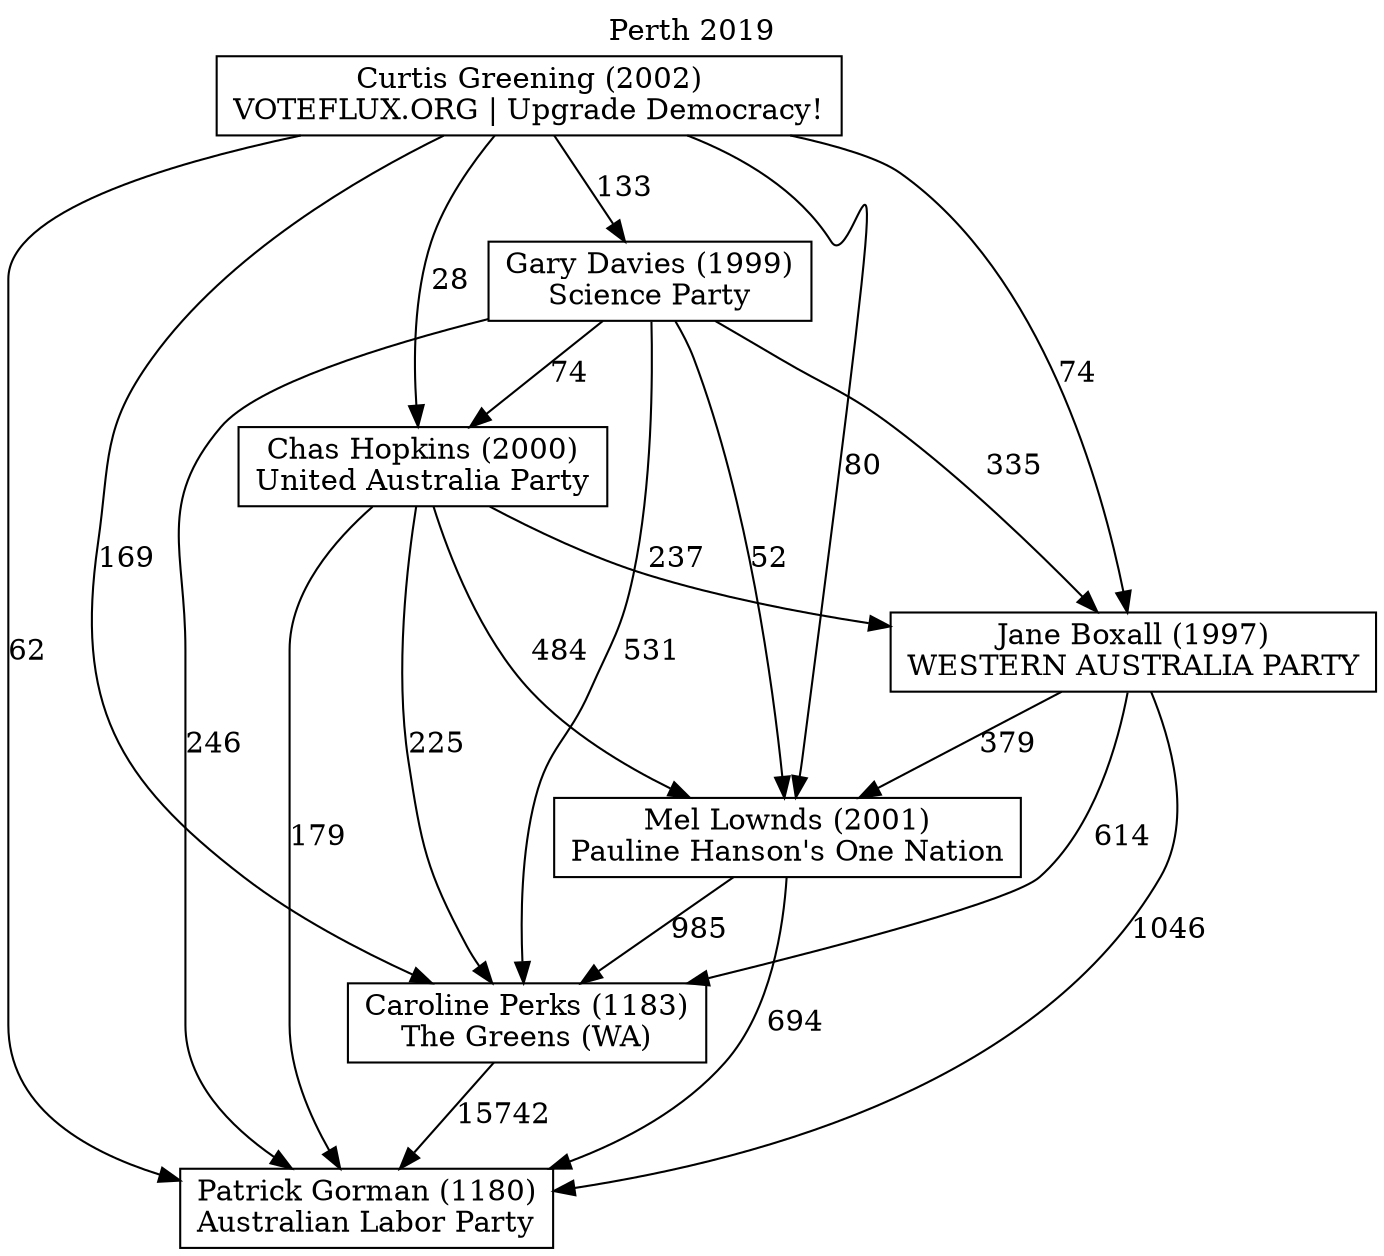 // House preference flow
digraph "Patrick Gorman (1180)_Perth_2019" {
	graph [label="Perth 2019" labelloc=t mclimit=10]
	node [shape=box]
	"Patrick Gorman (1180)" [label="Patrick Gorman (1180)
Australian Labor Party"]
	"Caroline Perks (1183)" [label="Caroline Perks (1183)
The Greens (WA)"]
	"Mel Lownds (2001)" [label="Mel Lownds (2001)
Pauline Hanson's One Nation"]
	"Jane Boxall (1997)" [label="Jane Boxall (1997)
WESTERN AUSTRALIA PARTY"]
	"Chas Hopkins (2000)" [label="Chas Hopkins (2000)
United Australia Party"]
	"Gary Davies (1999)" [label="Gary Davies (1999)
Science Party"]
	"Curtis Greening (2002)" [label="Curtis Greening (2002)
VOTEFLUX.ORG | Upgrade Democracy!"]
	"Caroline Perks (1183)" -> "Patrick Gorman (1180)" [label=15742]
	"Mel Lownds (2001)" -> "Caroline Perks (1183)" [label=985]
	"Jane Boxall (1997)" -> "Mel Lownds (2001)" [label=379]
	"Chas Hopkins (2000)" -> "Jane Boxall (1997)" [label=237]
	"Gary Davies (1999)" -> "Chas Hopkins (2000)" [label=74]
	"Curtis Greening (2002)" -> "Gary Davies (1999)" [label=133]
	"Mel Lownds (2001)" -> "Patrick Gorman (1180)" [label=694]
	"Jane Boxall (1997)" -> "Patrick Gorman (1180)" [label=1046]
	"Chas Hopkins (2000)" -> "Patrick Gorman (1180)" [label=179]
	"Gary Davies (1999)" -> "Patrick Gorman (1180)" [label=246]
	"Curtis Greening (2002)" -> "Patrick Gorman (1180)" [label=62]
	"Curtis Greening (2002)" -> "Chas Hopkins (2000)" [label=28]
	"Gary Davies (1999)" -> "Jane Boxall (1997)" [label=335]
	"Curtis Greening (2002)" -> "Jane Boxall (1997)" [label=74]
	"Chas Hopkins (2000)" -> "Mel Lownds (2001)" [label=484]
	"Gary Davies (1999)" -> "Mel Lownds (2001)" [label=52]
	"Curtis Greening (2002)" -> "Mel Lownds (2001)" [label=80]
	"Jane Boxall (1997)" -> "Caroline Perks (1183)" [label=614]
	"Chas Hopkins (2000)" -> "Caroline Perks (1183)" [label=225]
	"Gary Davies (1999)" -> "Caroline Perks (1183)" [label=531]
	"Curtis Greening (2002)" -> "Caroline Perks (1183)" [label=169]
}
